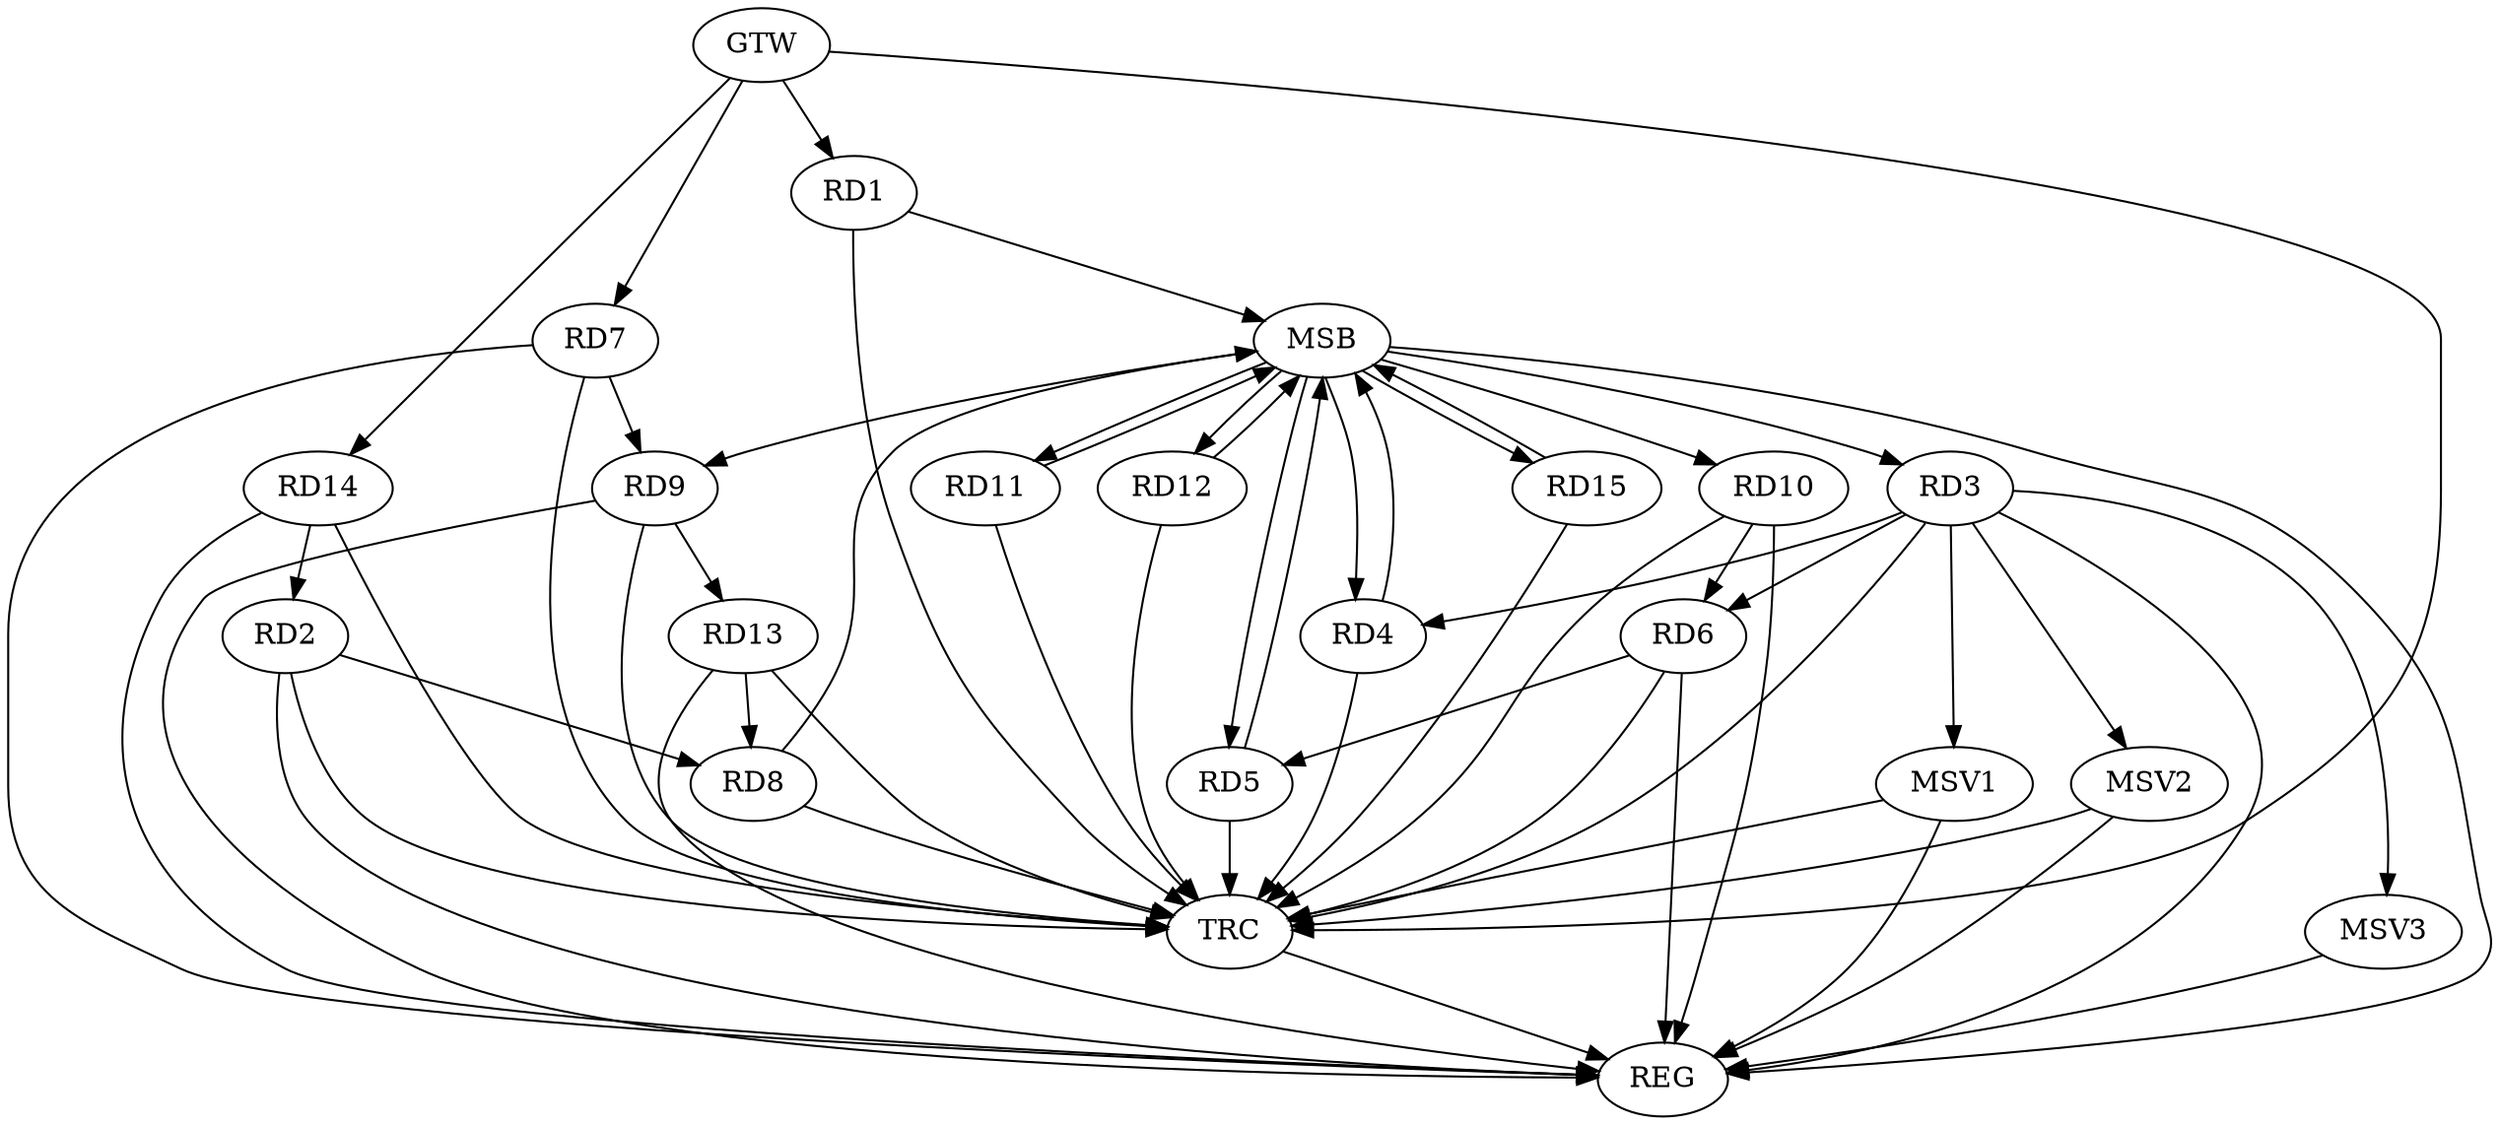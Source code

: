 strict digraph G {
  RD1 [ label="RD1" ];
  RD2 [ label="RD2" ];
  RD3 [ label="RD3" ];
  RD4 [ label="RD4" ];
  RD5 [ label="RD5" ];
  RD6 [ label="RD6" ];
  RD7 [ label="RD7" ];
  RD8 [ label="RD8" ];
  RD9 [ label="RD9" ];
  RD10 [ label="RD10" ];
  RD11 [ label="RD11" ];
  RD12 [ label="RD12" ];
  RD13 [ label="RD13" ];
  RD14 [ label="RD14" ];
  RD15 [ label="RD15" ];
  GTW [ label="GTW" ];
  REG [ label="REG" ];
  MSB [ label="MSB" ];
  TRC [ label="TRC" ];
  MSV1 [ label="MSV1" ];
  MSV2 [ label="MSV2" ];
  MSV3 [ label="MSV3" ];
  RD2 -> RD8;
  RD14 -> RD2;
  RD3 -> RD4;
  RD3 -> RD6;
  RD6 -> RD5;
  RD10 -> RD6;
  RD7 -> RD9;
  RD13 -> RD8;
  RD9 -> RD13;
  GTW -> RD1;
  GTW -> RD7;
  GTW -> RD14;
  RD2 -> REG;
  RD3 -> REG;
  RD6 -> REG;
  RD7 -> REG;
  RD9 -> REG;
  RD10 -> REG;
  RD13 -> REG;
  RD14 -> REG;
  RD1 -> MSB;
  MSB -> RD3;
  MSB -> RD11;
  MSB -> RD12;
  MSB -> REG;
  RD4 -> MSB;
  MSB -> RD10;
  RD5 -> MSB;
  MSB -> RD9;
  RD8 -> MSB;
  MSB -> RD5;
  RD11 -> MSB;
  MSB -> RD4;
  RD12 -> MSB;
  MSB -> RD15;
  RD15 -> MSB;
  RD1 -> TRC;
  RD2 -> TRC;
  RD3 -> TRC;
  RD4 -> TRC;
  RD5 -> TRC;
  RD6 -> TRC;
  RD7 -> TRC;
  RD8 -> TRC;
  RD9 -> TRC;
  RD10 -> TRC;
  RD11 -> TRC;
  RD12 -> TRC;
  RD13 -> TRC;
  RD14 -> TRC;
  RD15 -> TRC;
  GTW -> TRC;
  TRC -> REG;
  RD3 -> MSV1;
  MSV1 -> REG;
  MSV1 -> TRC;
  RD3 -> MSV2;
  MSV2 -> REG;
  MSV2 -> TRC;
  RD3 -> MSV3;
  MSV3 -> REG;
}
